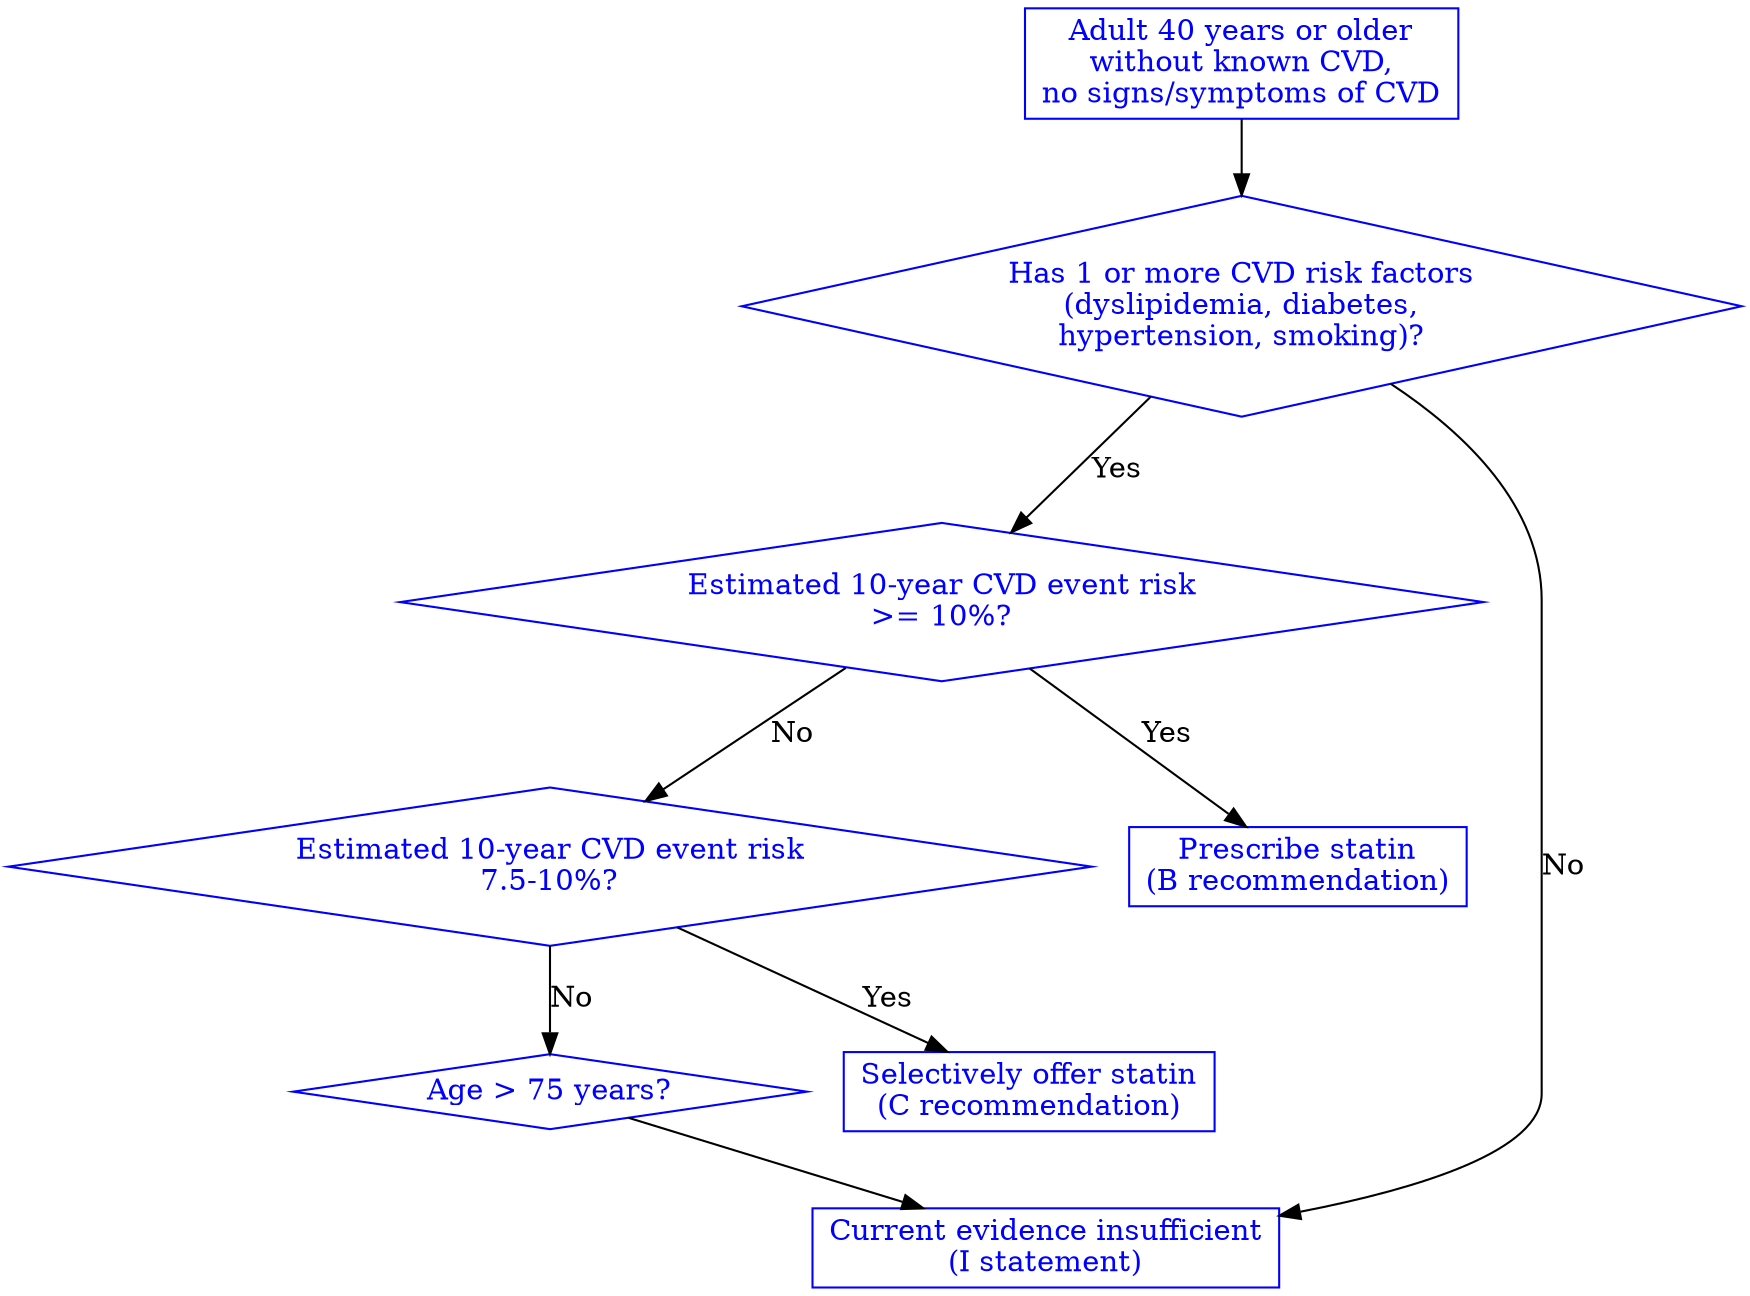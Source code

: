 digraph G {
    rankdir=TB
    node [shape=diamond, color=blue, fontcolor=blue];

    start [label="Adult 40 years or older\nwithout known CVD,\nno signs/symptoms of CVD", shape=box];
    hasOneOrMoreRiskFactors [label="Has 1 or more CVD risk factors\n(dyslipidemia, diabetes,\nhypertension, smoking)?"];
    estimatedTenYearRiskOver10 [label="Estimated 10-year CVD event risk\n>= 10%?"];
    estimatedTenYearRisk7_5to10 [label="Estimated 10-year CVD event risk\n7.5-10%?"];
    over75 [label="Age > 75 years?"];
    
    prescribeStatin [label="Prescribe statin\n(B recommendation)", shape=box];
    selectivelyOfferStatin [label="Selectively offer statin\n(C recommendation)", shape=box];
    currentEvidenceInsufficient [label="Current evidence insufficient\n(I statement)", shape=box];
    
    start -> hasOneOrMoreRiskFactors
    hasOneOrMoreRiskFactors -> estimatedTenYearRiskOver10 [label="Yes"]
    hasOneOrMoreRiskFactors -> currentEvidenceInsufficient [label="No"]
    estimatedTenYearRiskOver10 -> prescribeStatin [label="Yes"]
    estimatedTenYearRiskOver10 -> estimatedTenYearRisk7_5to10 [label="No"]
    estimatedTenYearRisk7_5to10 -> selectivelyOfferStatin [label="Yes"]
    estimatedTenYearRisk7_5to10 -> over75 [label="No"]
    over75 -> currentEvidenceInsufficient
}